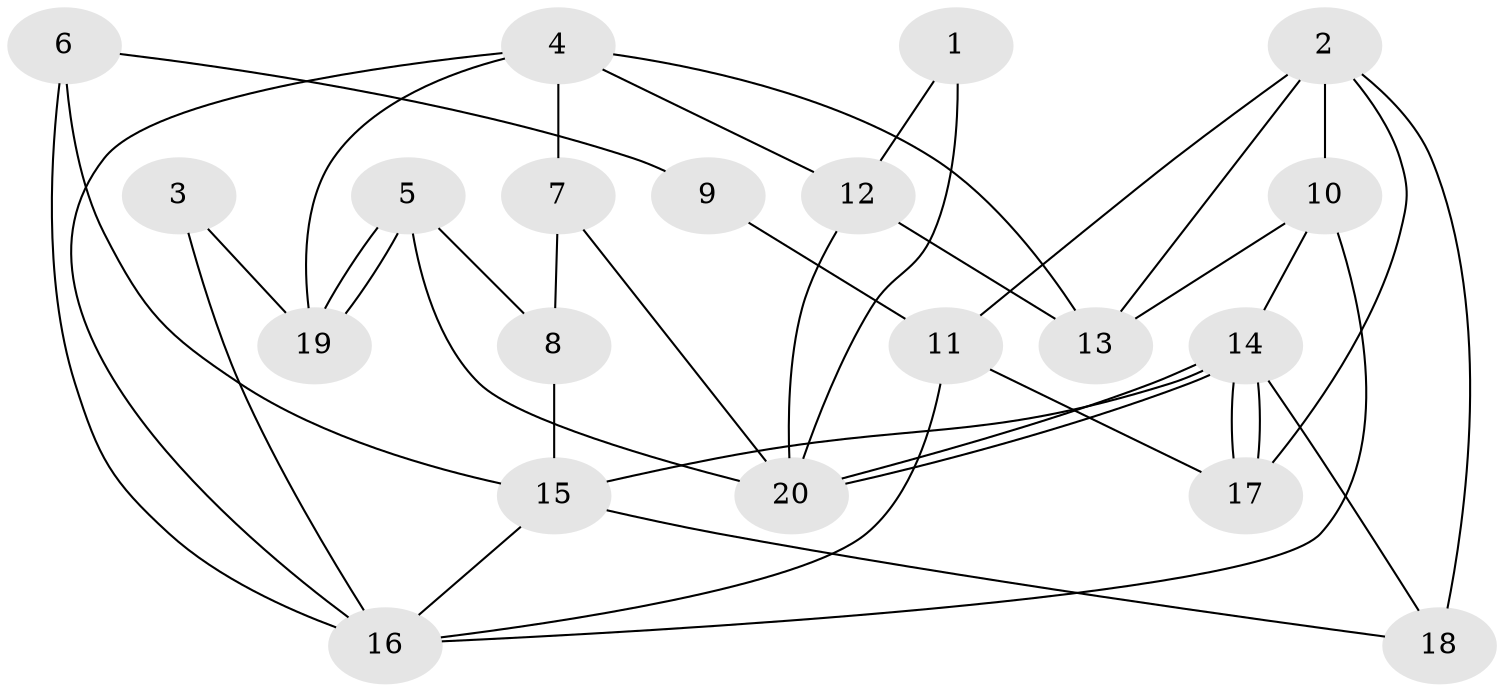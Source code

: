 // Generated by graph-tools (version 1.1) at 2025/46/02/15/25 05:46:28]
// undirected, 20 vertices, 40 edges
graph export_dot {
graph [start="1"]
  node [color=gray90,style=filled];
  1;
  2;
  3;
  4;
  5;
  6;
  7;
  8;
  9;
  10;
  11;
  12;
  13;
  14;
  15;
  16;
  17;
  18;
  19;
  20;
  1 -- 12;
  1 -- 20;
  2 -- 18;
  2 -- 17;
  2 -- 10;
  2 -- 11;
  2 -- 13;
  3 -- 16;
  3 -- 19;
  4 -- 16;
  4 -- 13;
  4 -- 7;
  4 -- 12;
  4 -- 19;
  5 -- 20;
  5 -- 19;
  5 -- 19;
  5 -- 8;
  6 -- 15;
  6 -- 16;
  6 -- 9;
  7 -- 20;
  7 -- 8;
  8 -- 15;
  9 -- 11;
  10 -- 14;
  10 -- 13;
  10 -- 16;
  11 -- 16;
  11 -- 17;
  12 -- 13;
  12 -- 20;
  14 -- 17;
  14 -- 17;
  14 -- 20;
  14 -- 20;
  14 -- 15;
  14 -- 18;
  15 -- 16;
  15 -- 18;
}
